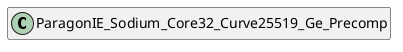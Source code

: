 @startuml
set namespaceSeparator \\
hide members
hide << alias >> circle

class ParagonIE_Sodium_Core32_Curve25519_Ge_Precomp
@enduml
